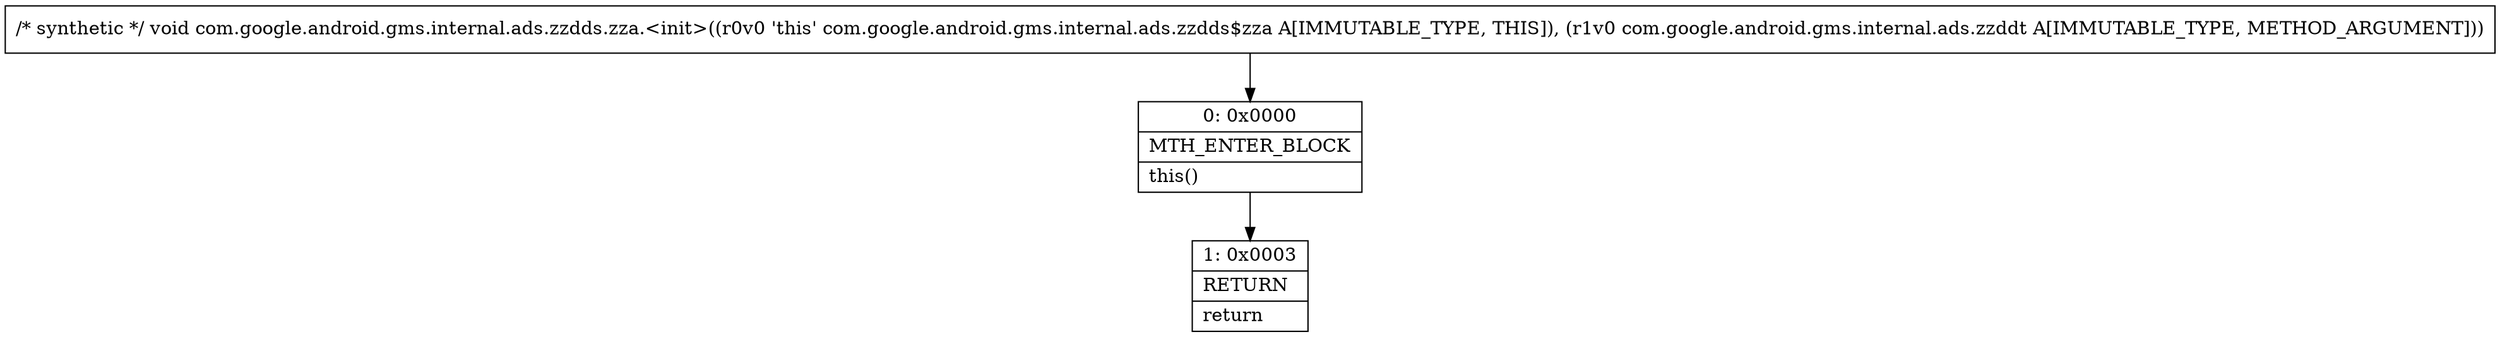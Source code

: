 digraph "CFG forcom.google.android.gms.internal.ads.zzdds.zza.\<init\>(Lcom\/google\/android\/gms\/internal\/ads\/zzddt;)V" {
Node_0 [shape=record,label="{0\:\ 0x0000|MTH_ENTER_BLOCK\l|this()\l}"];
Node_1 [shape=record,label="{1\:\ 0x0003|RETURN\l|return\l}"];
MethodNode[shape=record,label="{\/* synthetic *\/ void com.google.android.gms.internal.ads.zzdds.zza.\<init\>((r0v0 'this' com.google.android.gms.internal.ads.zzdds$zza A[IMMUTABLE_TYPE, THIS]), (r1v0 com.google.android.gms.internal.ads.zzddt A[IMMUTABLE_TYPE, METHOD_ARGUMENT])) }"];
MethodNode -> Node_0;
Node_0 -> Node_1;
}

